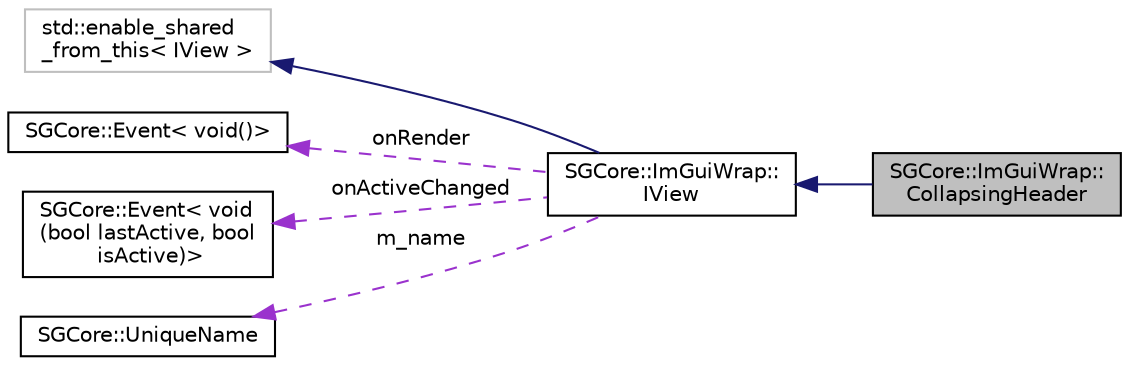 digraph "SGCore::ImGuiWrap::CollapsingHeader"
{
 // LATEX_PDF_SIZE
  edge [fontname="Helvetica",fontsize="10",labelfontname="Helvetica",labelfontsize="10"];
  node [fontname="Helvetica",fontsize="10",shape=record];
  rankdir="LR";
  Node1 [label="SGCore::ImGuiWrap::\lCollapsingHeader",height=0.2,width=0.4,color="black", fillcolor="grey75", style="filled", fontcolor="black",tooltip=" "];
  Node2 -> Node1 [dir="back",color="midnightblue",fontsize="10",style="solid"];
  Node2 [label="SGCore::ImGuiWrap::\lIView",height=0.2,width=0.4,color="black", fillcolor="white", style="filled",URL="$structSGCore_1_1ImGuiWrap_1_1IView.html",tooltip=" "];
  Node3 -> Node2 [dir="back",color="midnightblue",fontsize="10",style="solid"];
  Node3 [label="std::enable_shared\l_from_this\< IView \>",height=0.2,width=0.4,color="grey75", fillcolor="white", style="filled",tooltip=" "];
  Node4 -> Node2 [dir="back",color="darkorchid3",fontsize="10",style="dashed",label=" onRender" ];
  Node4 [label="SGCore::Event\< void()\>",height=0.2,width=0.4,color="black", fillcolor="white", style="filled",URL="$structSGCore_1_1Event.html",tooltip=" "];
  Node5 -> Node2 [dir="back",color="darkorchid3",fontsize="10",style="dashed",label=" onActiveChanged" ];
  Node5 [label="SGCore::Event\< void\l(bool lastActive, bool\l isActive)\>",height=0.2,width=0.4,color="black", fillcolor="white", style="filled",URL="$structSGCore_1_1Event.html",tooltip=" "];
  Node6 -> Node2 [dir="back",color="darkorchid3",fontsize="10",style="dashed",label=" m_name" ];
  Node6 [label="SGCore::UniqueName",height=0.2,width=0.4,color="black", fillcolor="white", style="filled",URL="$structSGCore_1_1UniqueName.html",tooltip=" "];
}
